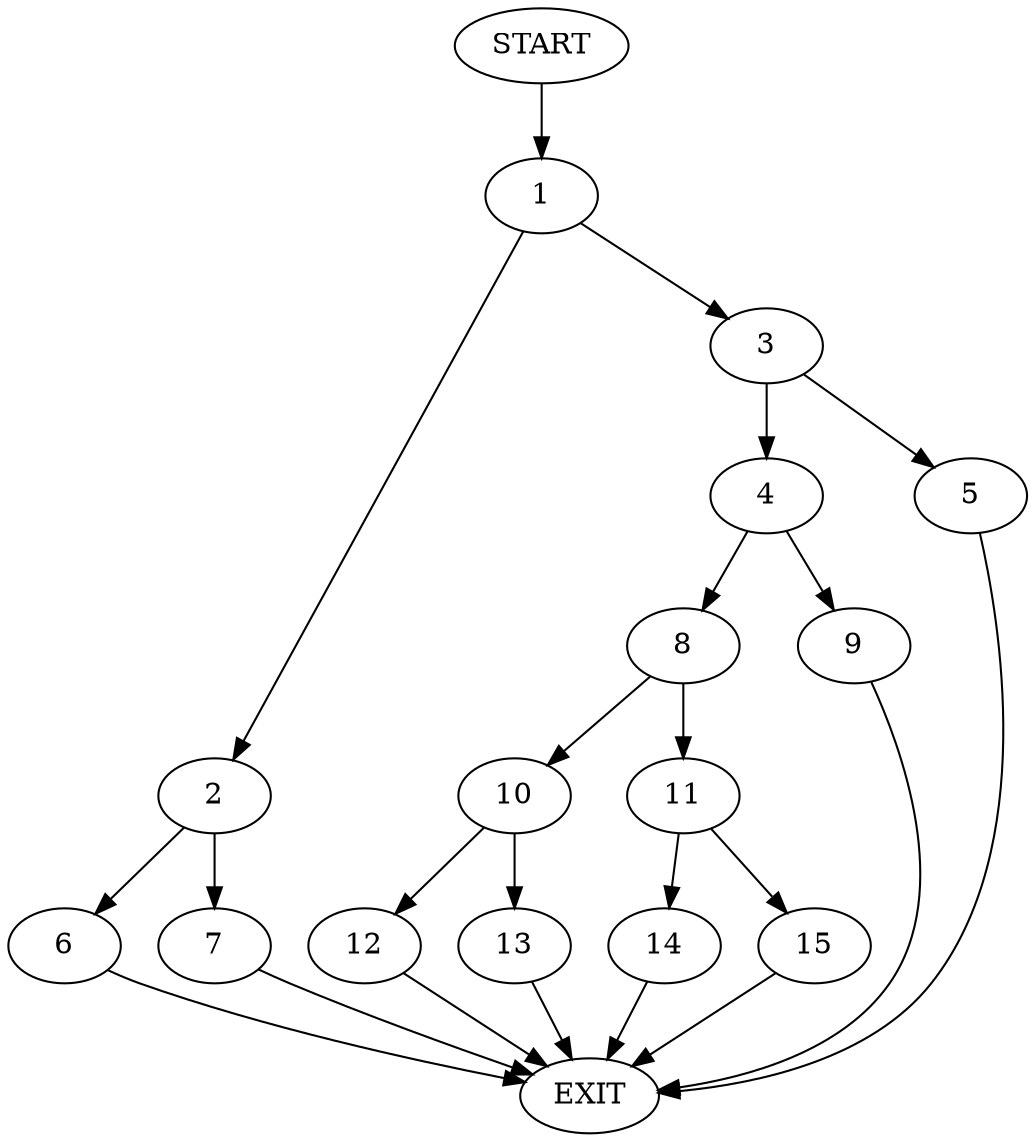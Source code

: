 digraph {
0 [label="START"]
16 [label="EXIT"]
0 -> 1
1 -> 2
1 -> 3
3 -> 4
3 -> 5
2 -> 6
2 -> 7
7 -> 16
6 -> 16
4 -> 8
4 -> 9
5 -> 16
8 -> 10
8 -> 11
9 -> 16
10 -> 12
10 -> 13
11 -> 14
11 -> 15
14 -> 16
15 -> 16
13 -> 16
12 -> 16
}
